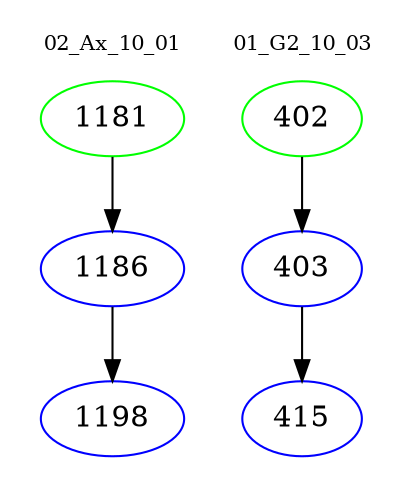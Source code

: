digraph{
subgraph cluster_0 {
color = white
label = "02_Ax_10_01";
fontsize=10;
T0_1181 [label="1181", color="green"]
T0_1181 -> T0_1186 [color="black"]
T0_1186 [label="1186", color="blue"]
T0_1186 -> T0_1198 [color="black"]
T0_1198 [label="1198", color="blue"]
}
subgraph cluster_1 {
color = white
label = "01_G2_10_03";
fontsize=10;
T1_402 [label="402", color="green"]
T1_402 -> T1_403 [color="black"]
T1_403 [label="403", color="blue"]
T1_403 -> T1_415 [color="black"]
T1_415 [label="415", color="blue"]
}
}
